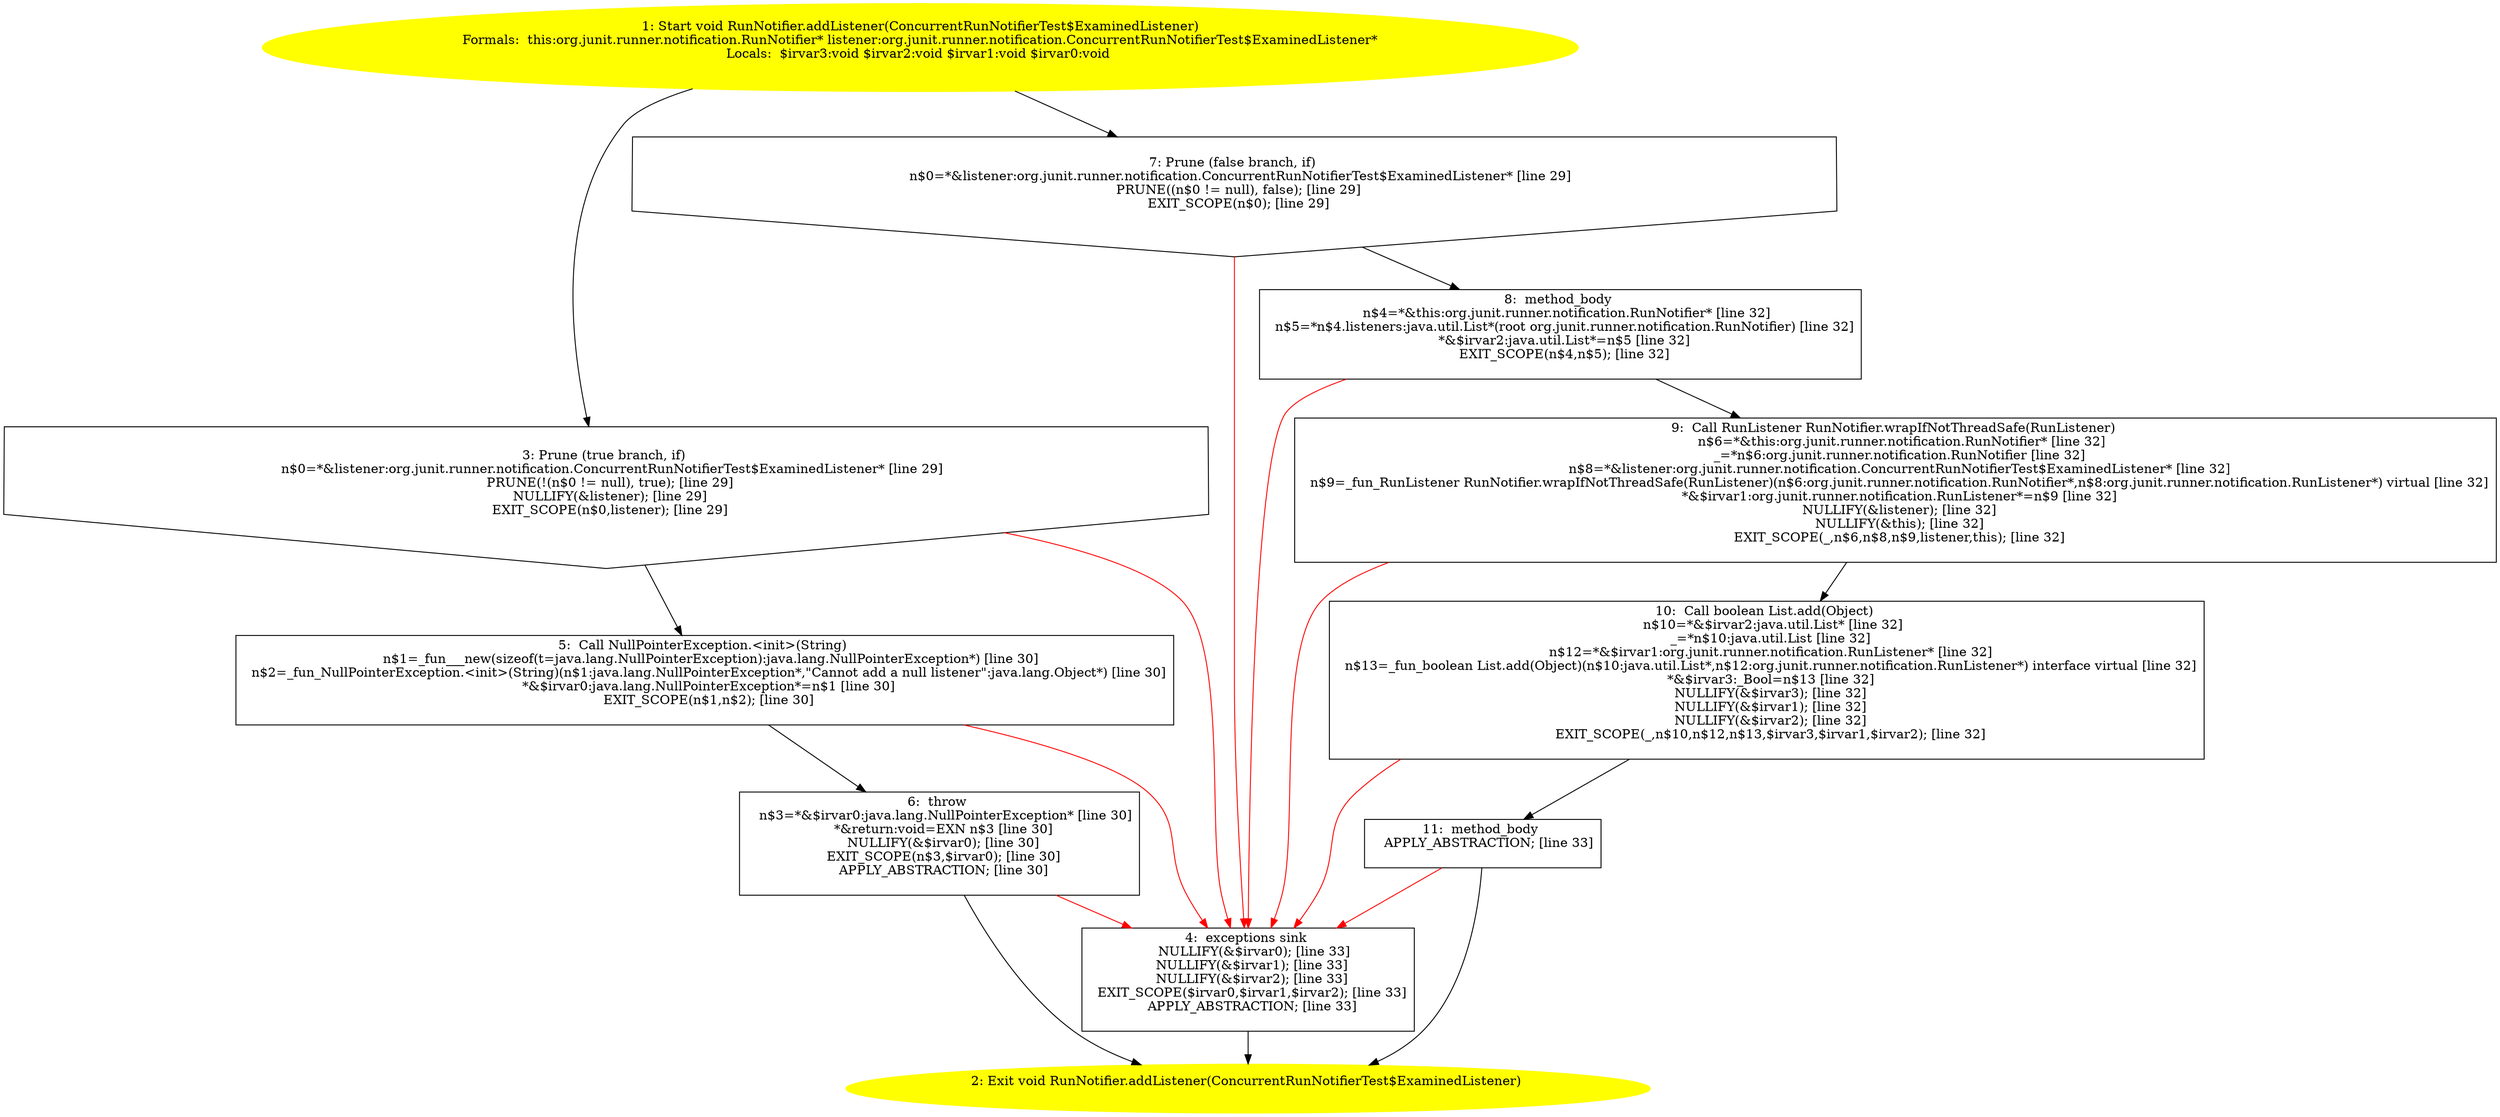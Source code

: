 /* @generated */
digraph cfg {
"org.junit.runner.notification.RunNotifier.addListener(org.junit.runner.notification.ConcurrentRunNot.5687e2c6bddf20c11962433df3153795_1" [label="1: Start void RunNotifier.addListener(ConcurrentRunNotifierTest$ExaminedListener)\nFormals:  this:org.junit.runner.notification.RunNotifier* listener:org.junit.runner.notification.ConcurrentRunNotifierTest$ExaminedListener*\nLocals:  $irvar3:void $irvar2:void $irvar1:void $irvar0:void \n  " color=yellow style=filled]
	

	 "org.junit.runner.notification.RunNotifier.addListener(org.junit.runner.notification.ConcurrentRunNot.5687e2c6bddf20c11962433df3153795_1" -> "org.junit.runner.notification.RunNotifier.addListener(org.junit.runner.notification.ConcurrentRunNot.5687e2c6bddf20c11962433df3153795_3" ;
	 "org.junit.runner.notification.RunNotifier.addListener(org.junit.runner.notification.ConcurrentRunNot.5687e2c6bddf20c11962433df3153795_1" -> "org.junit.runner.notification.RunNotifier.addListener(org.junit.runner.notification.ConcurrentRunNot.5687e2c6bddf20c11962433df3153795_7" ;
"org.junit.runner.notification.RunNotifier.addListener(org.junit.runner.notification.ConcurrentRunNot.5687e2c6bddf20c11962433df3153795_2" [label="2: Exit void RunNotifier.addListener(ConcurrentRunNotifierTest$ExaminedListener) \n  " color=yellow style=filled]
	

"org.junit.runner.notification.RunNotifier.addListener(org.junit.runner.notification.ConcurrentRunNot.5687e2c6bddf20c11962433df3153795_3" [label="3: Prune (true branch, if) \n   n$0=*&listener:org.junit.runner.notification.ConcurrentRunNotifierTest$ExaminedListener* [line 29]\n  PRUNE(!(n$0 != null), true); [line 29]\n  NULLIFY(&listener); [line 29]\n  EXIT_SCOPE(n$0,listener); [line 29]\n " shape="invhouse"]
	

	 "org.junit.runner.notification.RunNotifier.addListener(org.junit.runner.notification.ConcurrentRunNot.5687e2c6bddf20c11962433df3153795_3" -> "org.junit.runner.notification.RunNotifier.addListener(org.junit.runner.notification.ConcurrentRunNot.5687e2c6bddf20c11962433df3153795_5" ;
	 "org.junit.runner.notification.RunNotifier.addListener(org.junit.runner.notification.ConcurrentRunNot.5687e2c6bddf20c11962433df3153795_3" -> "org.junit.runner.notification.RunNotifier.addListener(org.junit.runner.notification.ConcurrentRunNot.5687e2c6bddf20c11962433df3153795_4" [color="red" ];
"org.junit.runner.notification.RunNotifier.addListener(org.junit.runner.notification.ConcurrentRunNot.5687e2c6bddf20c11962433df3153795_4" [label="4:  exceptions sink \n   NULLIFY(&$irvar0); [line 33]\n  NULLIFY(&$irvar1); [line 33]\n  NULLIFY(&$irvar2); [line 33]\n  EXIT_SCOPE($irvar0,$irvar1,$irvar2); [line 33]\n  APPLY_ABSTRACTION; [line 33]\n " shape="box"]
	

	 "org.junit.runner.notification.RunNotifier.addListener(org.junit.runner.notification.ConcurrentRunNot.5687e2c6bddf20c11962433df3153795_4" -> "org.junit.runner.notification.RunNotifier.addListener(org.junit.runner.notification.ConcurrentRunNot.5687e2c6bddf20c11962433df3153795_2" ;
"org.junit.runner.notification.RunNotifier.addListener(org.junit.runner.notification.ConcurrentRunNot.5687e2c6bddf20c11962433df3153795_5" [label="5:  Call NullPointerException.<init>(String) \n   n$1=_fun___new(sizeof(t=java.lang.NullPointerException):java.lang.NullPointerException*) [line 30]\n  n$2=_fun_NullPointerException.<init>(String)(n$1:java.lang.NullPointerException*,\"Cannot add a null listener\":java.lang.Object*) [line 30]\n  *&$irvar0:java.lang.NullPointerException*=n$1 [line 30]\n  EXIT_SCOPE(n$1,n$2); [line 30]\n " shape="box"]
	

	 "org.junit.runner.notification.RunNotifier.addListener(org.junit.runner.notification.ConcurrentRunNot.5687e2c6bddf20c11962433df3153795_5" -> "org.junit.runner.notification.RunNotifier.addListener(org.junit.runner.notification.ConcurrentRunNot.5687e2c6bddf20c11962433df3153795_6" ;
	 "org.junit.runner.notification.RunNotifier.addListener(org.junit.runner.notification.ConcurrentRunNot.5687e2c6bddf20c11962433df3153795_5" -> "org.junit.runner.notification.RunNotifier.addListener(org.junit.runner.notification.ConcurrentRunNot.5687e2c6bddf20c11962433df3153795_4" [color="red" ];
"org.junit.runner.notification.RunNotifier.addListener(org.junit.runner.notification.ConcurrentRunNot.5687e2c6bddf20c11962433df3153795_6" [label="6:  throw \n   n$3=*&$irvar0:java.lang.NullPointerException* [line 30]\n  *&return:void=EXN n$3 [line 30]\n  NULLIFY(&$irvar0); [line 30]\n  EXIT_SCOPE(n$3,$irvar0); [line 30]\n  APPLY_ABSTRACTION; [line 30]\n " shape="box"]
	

	 "org.junit.runner.notification.RunNotifier.addListener(org.junit.runner.notification.ConcurrentRunNot.5687e2c6bddf20c11962433df3153795_6" -> "org.junit.runner.notification.RunNotifier.addListener(org.junit.runner.notification.ConcurrentRunNot.5687e2c6bddf20c11962433df3153795_2" ;
	 "org.junit.runner.notification.RunNotifier.addListener(org.junit.runner.notification.ConcurrentRunNot.5687e2c6bddf20c11962433df3153795_6" -> "org.junit.runner.notification.RunNotifier.addListener(org.junit.runner.notification.ConcurrentRunNot.5687e2c6bddf20c11962433df3153795_4" [color="red" ];
"org.junit.runner.notification.RunNotifier.addListener(org.junit.runner.notification.ConcurrentRunNot.5687e2c6bddf20c11962433df3153795_7" [label="7: Prune (false branch, if) \n   n$0=*&listener:org.junit.runner.notification.ConcurrentRunNotifierTest$ExaminedListener* [line 29]\n  PRUNE((n$0 != null), false); [line 29]\n  EXIT_SCOPE(n$0); [line 29]\n " shape="invhouse"]
	

	 "org.junit.runner.notification.RunNotifier.addListener(org.junit.runner.notification.ConcurrentRunNot.5687e2c6bddf20c11962433df3153795_7" -> "org.junit.runner.notification.RunNotifier.addListener(org.junit.runner.notification.ConcurrentRunNot.5687e2c6bddf20c11962433df3153795_8" ;
	 "org.junit.runner.notification.RunNotifier.addListener(org.junit.runner.notification.ConcurrentRunNot.5687e2c6bddf20c11962433df3153795_7" -> "org.junit.runner.notification.RunNotifier.addListener(org.junit.runner.notification.ConcurrentRunNot.5687e2c6bddf20c11962433df3153795_4" [color="red" ];
"org.junit.runner.notification.RunNotifier.addListener(org.junit.runner.notification.ConcurrentRunNot.5687e2c6bddf20c11962433df3153795_8" [label="8:  method_body \n   n$4=*&this:org.junit.runner.notification.RunNotifier* [line 32]\n  n$5=*n$4.listeners:java.util.List*(root org.junit.runner.notification.RunNotifier) [line 32]\n  *&$irvar2:java.util.List*=n$5 [line 32]\n  EXIT_SCOPE(n$4,n$5); [line 32]\n " shape="box"]
	

	 "org.junit.runner.notification.RunNotifier.addListener(org.junit.runner.notification.ConcurrentRunNot.5687e2c6bddf20c11962433df3153795_8" -> "org.junit.runner.notification.RunNotifier.addListener(org.junit.runner.notification.ConcurrentRunNot.5687e2c6bddf20c11962433df3153795_9" ;
	 "org.junit.runner.notification.RunNotifier.addListener(org.junit.runner.notification.ConcurrentRunNot.5687e2c6bddf20c11962433df3153795_8" -> "org.junit.runner.notification.RunNotifier.addListener(org.junit.runner.notification.ConcurrentRunNot.5687e2c6bddf20c11962433df3153795_4" [color="red" ];
"org.junit.runner.notification.RunNotifier.addListener(org.junit.runner.notification.ConcurrentRunNot.5687e2c6bddf20c11962433df3153795_9" [label="9:  Call RunListener RunNotifier.wrapIfNotThreadSafe(RunListener) \n   n$6=*&this:org.junit.runner.notification.RunNotifier* [line 32]\n  _=*n$6:org.junit.runner.notification.RunNotifier [line 32]\n  n$8=*&listener:org.junit.runner.notification.ConcurrentRunNotifierTest$ExaminedListener* [line 32]\n  n$9=_fun_RunListener RunNotifier.wrapIfNotThreadSafe(RunListener)(n$6:org.junit.runner.notification.RunNotifier*,n$8:org.junit.runner.notification.RunListener*) virtual [line 32]\n  *&$irvar1:org.junit.runner.notification.RunListener*=n$9 [line 32]\n  NULLIFY(&listener); [line 32]\n  NULLIFY(&this); [line 32]\n  EXIT_SCOPE(_,n$6,n$8,n$9,listener,this); [line 32]\n " shape="box"]
	

	 "org.junit.runner.notification.RunNotifier.addListener(org.junit.runner.notification.ConcurrentRunNot.5687e2c6bddf20c11962433df3153795_9" -> "org.junit.runner.notification.RunNotifier.addListener(org.junit.runner.notification.ConcurrentRunNot.5687e2c6bddf20c11962433df3153795_10" ;
	 "org.junit.runner.notification.RunNotifier.addListener(org.junit.runner.notification.ConcurrentRunNot.5687e2c6bddf20c11962433df3153795_9" -> "org.junit.runner.notification.RunNotifier.addListener(org.junit.runner.notification.ConcurrentRunNot.5687e2c6bddf20c11962433df3153795_4" [color="red" ];
"org.junit.runner.notification.RunNotifier.addListener(org.junit.runner.notification.ConcurrentRunNot.5687e2c6bddf20c11962433df3153795_10" [label="10:  Call boolean List.add(Object) \n   n$10=*&$irvar2:java.util.List* [line 32]\n  _=*n$10:java.util.List [line 32]\n  n$12=*&$irvar1:org.junit.runner.notification.RunListener* [line 32]\n  n$13=_fun_boolean List.add(Object)(n$10:java.util.List*,n$12:org.junit.runner.notification.RunListener*) interface virtual [line 32]\n  *&$irvar3:_Bool=n$13 [line 32]\n  NULLIFY(&$irvar3); [line 32]\n  NULLIFY(&$irvar1); [line 32]\n  NULLIFY(&$irvar2); [line 32]\n  EXIT_SCOPE(_,n$10,n$12,n$13,$irvar3,$irvar1,$irvar2); [line 32]\n " shape="box"]
	

	 "org.junit.runner.notification.RunNotifier.addListener(org.junit.runner.notification.ConcurrentRunNot.5687e2c6bddf20c11962433df3153795_10" -> "org.junit.runner.notification.RunNotifier.addListener(org.junit.runner.notification.ConcurrentRunNot.5687e2c6bddf20c11962433df3153795_11" ;
	 "org.junit.runner.notification.RunNotifier.addListener(org.junit.runner.notification.ConcurrentRunNot.5687e2c6bddf20c11962433df3153795_10" -> "org.junit.runner.notification.RunNotifier.addListener(org.junit.runner.notification.ConcurrentRunNot.5687e2c6bddf20c11962433df3153795_4" [color="red" ];
"org.junit.runner.notification.RunNotifier.addListener(org.junit.runner.notification.ConcurrentRunNot.5687e2c6bddf20c11962433df3153795_11" [label="11:  method_body \n   APPLY_ABSTRACTION; [line 33]\n " shape="box"]
	

	 "org.junit.runner.notification.RunNotifier.addListener(org.junit.runner.notification.ConcurrentRunNot.5687e2c6bddf20c11962433df3153795_11" -> "org.junit.runner.notification.RunNotifier.addListener(org.junit.runner.notification.ConcurrentRunNot.5687e2c6bddf20c11962433df3153795_2" ;
	 "org.junit.runner.notification.RunNotifier.addListener(org.junit.runner.notification.ConcurrentRunNot.5687e2c6bddf20c11962433df3153795_11" -> "org.junit.runner.notification.RunNotifier.addListener(org.junit.runner.notification.ConcurrentRunNot.5687e2c6bddf20c11962433df3153795_4" [color="red" ];
}
